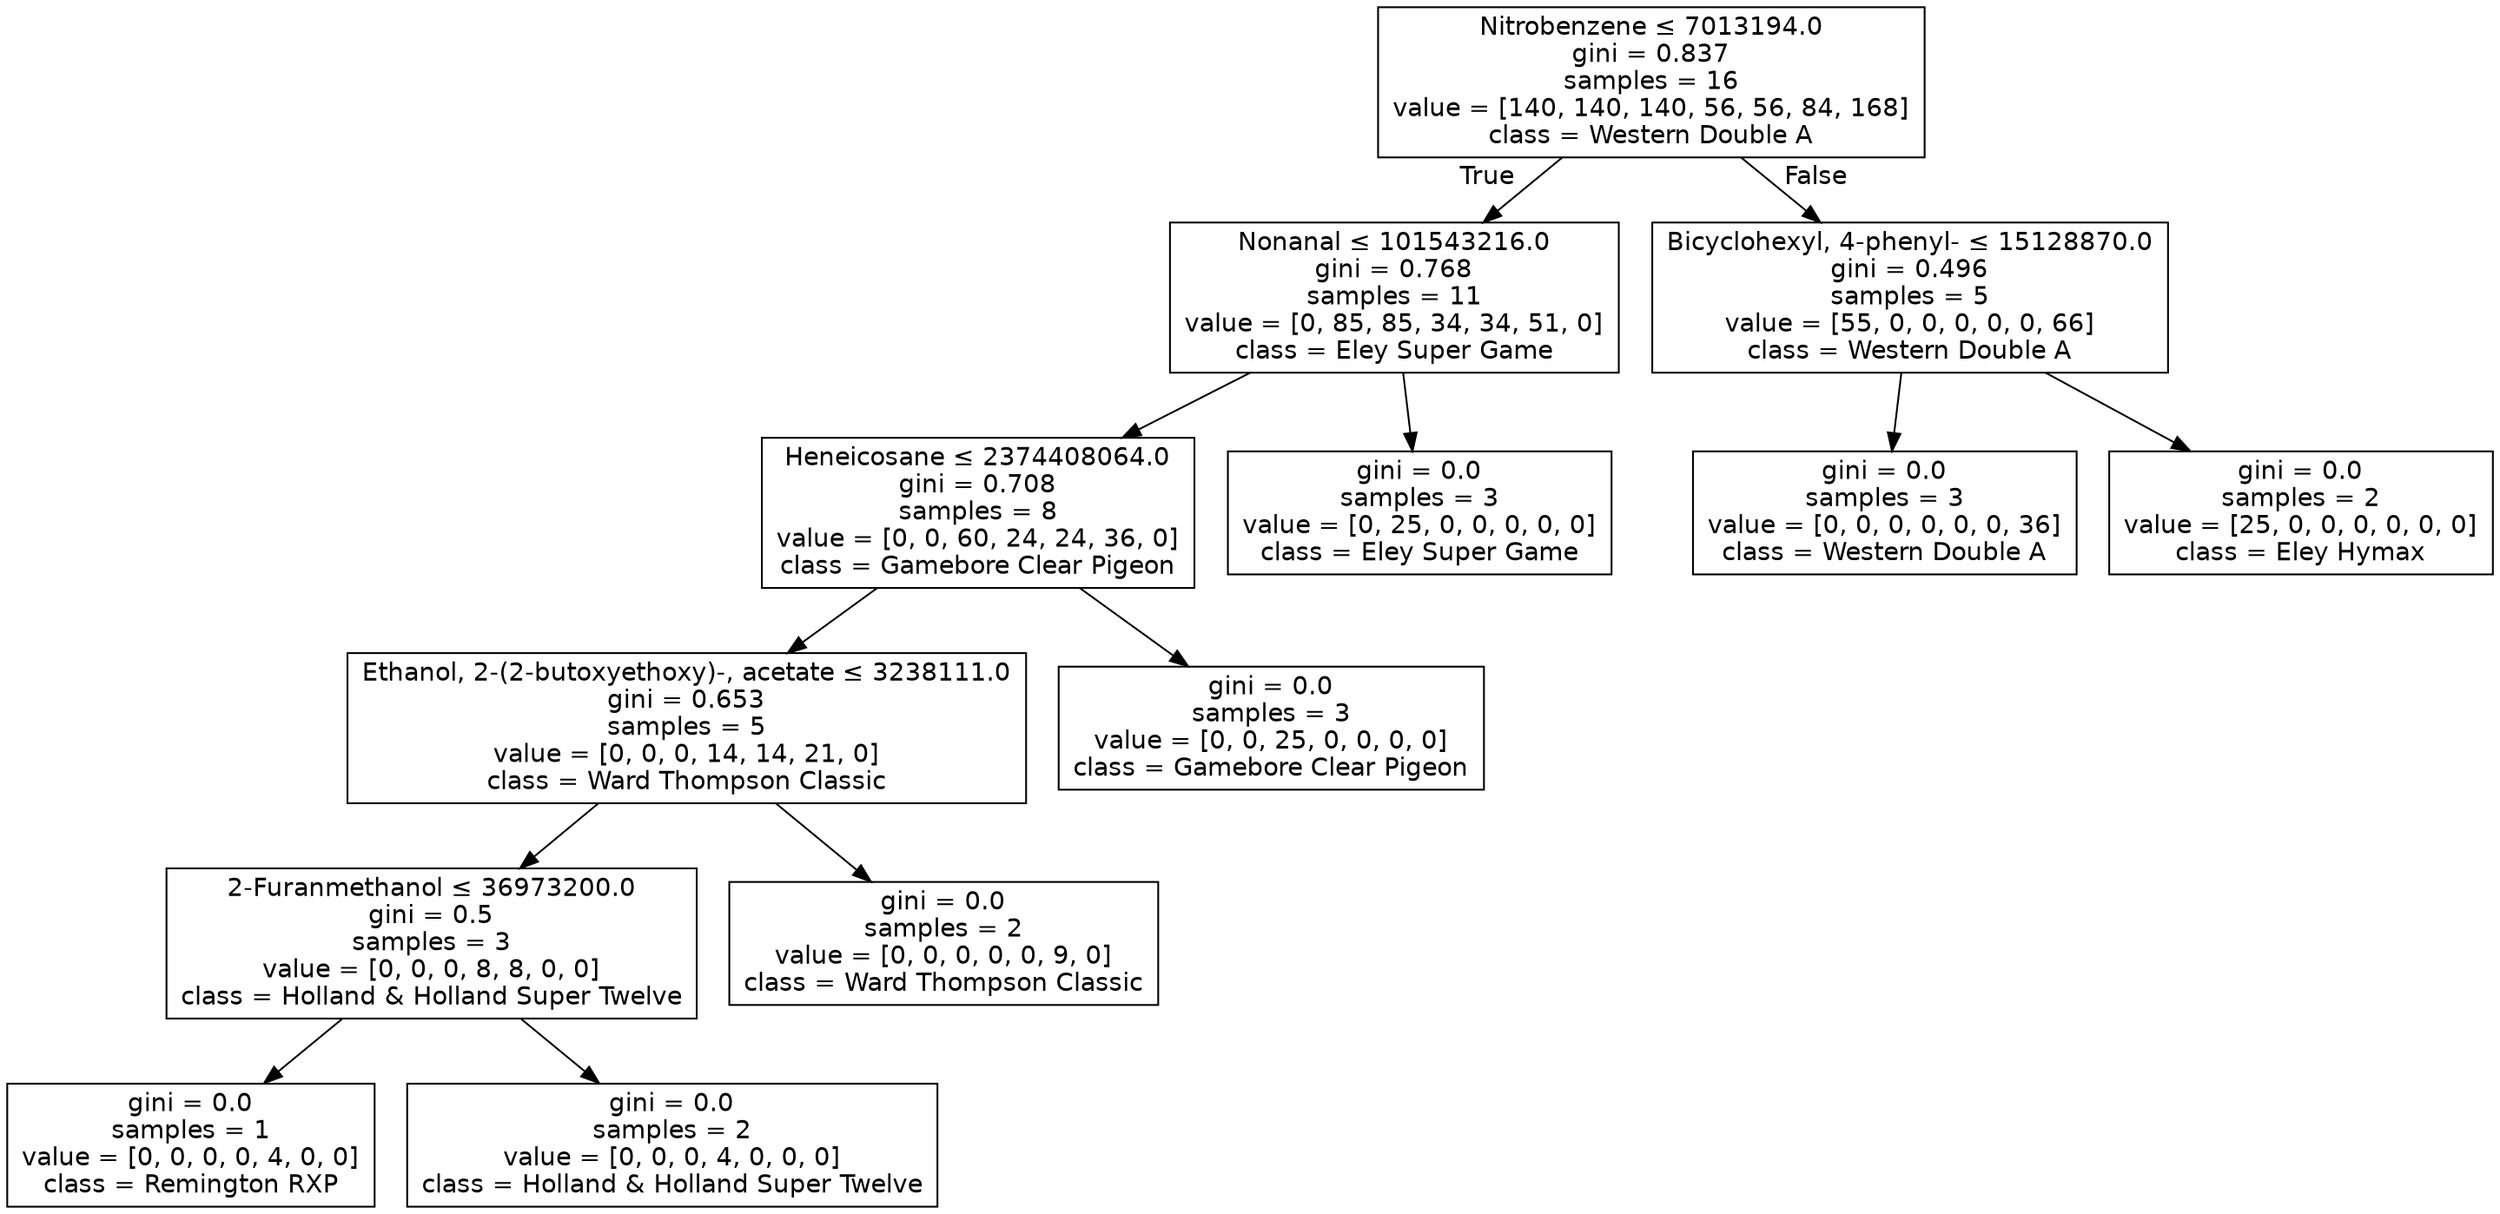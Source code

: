 digraph Tree {
node [shape=box, fontname="helvetica"] ;
edge [fontname="helvetica"] ;
0 [label=<Nitrobenzene &le; 7013194.0<br/>gini = 0.837<br/>samples = 16<br/>value = [140, 140, 140, 56, 56, 84, 168]<br/>class = Western Double A>] ;
1 [label=<Nonanal &le; 101543216.0<br/>gini = 0.768<br/>samples = 11<br/>value = [0, 85, 85, 34, 34, 51, 0]<br/>class = Eley Super Game>] ;
0 -> 1 [labeldistance=2.5, labelangle=45, headlabel="True"] ;
2 [label=<Heneicosane &le; 2374408064.0<br/>gini = 0.708<br/>samples = 8<br/>value = [0, 0, 60, 24, 24, 36, 0]<br/>class = Gamebore Clear Pigeon>] ;
1 -> 2 ;
3 [label=<Ethanol, 2-(2-butoxyethoxy)-, acetate &le; 3238111.0<br/>gini = 0.653<br/>samples = 5<br/>value = [0, 0, 0, 14, 14, 21, 0]<br/>class = Ward Thompson Classic>] ;
2 -> 3 ;
4 [label=<2-Furanmethanol &le; 36973200.0<br/>gini = 0.5<br/>samples = 3<br/>value = [0, 0, 0, 8, 8, 0, 0]<br/>class = Holland &amp; Holland Super Twelve>] ;
3 -> 4 ;
5 [label=<gini = 0.0<br/>samples = 1<br/>value = [0, 0, 0, 0, 4, 0, 0]<br/>class = Remington RXP>] ;
4 -> 5 ;
6 [label=<gini = 0.0<br/>samples = 2<br/>value = [0, 0, 0, 4, 0, 0, 0]<br/>class = Holland &amp; Holland Super Twelve>] ;
4 -> 6 ;
7 [label=<gini = 0.0<br/>samples = 2<br/>value = [0, 0, 0, 0, 0, 9, 0]<br/>class = Ward Thompson Classic>] ;
3 -> 7 ;
8 [label=<gini = 0.0<br/>samples = 3<br/>value = [0, 0, 25, 0, 0, 0, 0]<br/>class = Gamebore Clear Pigeon>] ;
2 -> 8 ;
9 [label=<gini = 0.0<br/>samples = 3<br/>value = [0, 25, 0, 0, 0, 0, 0]<br/>class = Eley Super Game>] ;
1 -> 9 ;
10 [label=<Bicyclohexyl, 4-phenyl- &le; 15128870.0<br/>gini = 0.496<br/>samples = 5<br/>value = [55, 0, 0, 0, 0, 0, 66]<br/>class = Western Double A>] ;
0 -> 10 [labeldistance=2.5, labelangle=-45, headlabel="False"] ;
11 [label=<gini = 0.0<br/>samples = 3<br/>value = [0, 0, 0, 0, 0, 0, 36]<br/>class = Western Double A>] ;
10 -> 11 ;
12 [label=<gini = 0.0<br/>samples = 2<br/>value = [25, 0, 0, 0, 0, 0, 0]<br/>class = Eley Hymax>] ;
10 -> 12 ;
}
